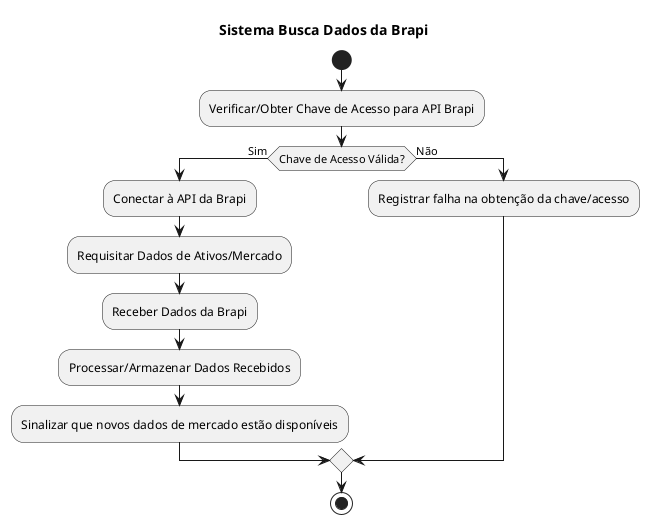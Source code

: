 @startuml

title Sistema Busca Dados da Brapi

|Sistema|
start
:Verificar/Obter Chave de Acesso para API Brapi;
if (Chave de Acesso Válida?) then (Sim)
    :Conectar à API da Brapi;
    :Requisitar Dados de Ativos/Mercado;
    :Receber Dados da Brapi;
    :Processar/Armazenar Dados Recebidos;
    :Sinalizar que novos dados de mercado estão disponíveis;
else (Não)
    :Registrar falha na obtenção da chave/acesso;
endif
stop

@enduml